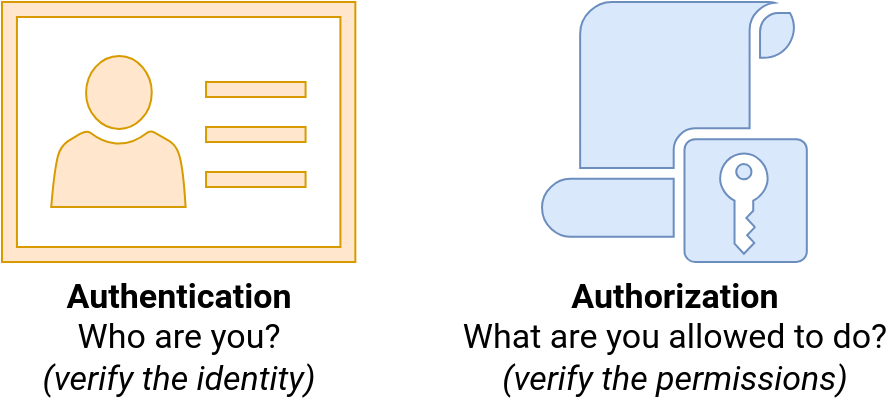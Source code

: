 <mxfile version="16.5.2" type="github">
  <diagram id="GUHKCMrLsk32fNwBnEd2" name="Page-1">
    <mxGraphModel dx="544" dy="829" grid="1" gridSize="10" guides="1" tooltips="1" connect="1" arrows="1" fold="1" page="1" pageScale="1" pageWidth="1600" pageHeight="900" math="0" shadow="0">
      <root>
        <mxCell id="0" />
        <mxCell id="1" parent="0" />
        <mxCell id="RY3e2c9QI7-9knr0AMsr-1" value="&lt;font style=&quot;font-size: 17px&quot; face=&quot;Roboto&quot; data-font-src=&quot;https://fonts.googleapis.com/css?family=Roboto&quot;&gt;&lt;b&gt;Authentication&lt;/b&gt;&lt;br&gt;Who are you?&lt;br&gt;&lt;i&gt;(verify the identity)&lt;/i&gt;&lt;br&gt;&lt;/font&gt;" style="sketch=0;pointerEvents=1;shadow=0;dashed=0;html=1;strokeColor=#d79b00;fillColor=#ffe6cc;labelPosition=center;verticalLabelPosition=bottom;verticalAlign=top;outlineConnect=0;align=center;shape=mxgraph.office.concepts.contacts;" vertex="1" parent="1">
          <mxGeometry x="90" y="200" width="176.67" height="130" as="geometry" />
        </mxCell>
        <mxCell id="RY3e2c9QI7-9knr0AMsr-3" value="&lt;b&gt;Authorization&lt;/b&gt;&lt;br&gt;What are you allowed to do?&lt;br&gt;&lt;i&gt;(verify the permissions)&lt;/i&gt;" style="sketch=0;pointerEvents=1;shadow=0;dashed=0;html=1;strokeColor=#6c8ebf;fillColor=#dae8fc;labelPosition=center;verticalLabelPosition=bottom;verticalAlign=top;outlineConnect=0;align=center;shape=mxgraph.office.security.role_assignment_policy;fontFamily=Roboto;fontSource=https%3A%2F%2Ffonts.googleapis.com%2Fcss%3Ffamily%3DRoboto;fontSize=17;" vertex="1" parent="1">
          <mxGeometry x="360" y="200" width="132.41" height="130" as="geometry" />
        </mxCell>
      </root>
    </mxGraphModel>
  </diagram>
</mxfile>
